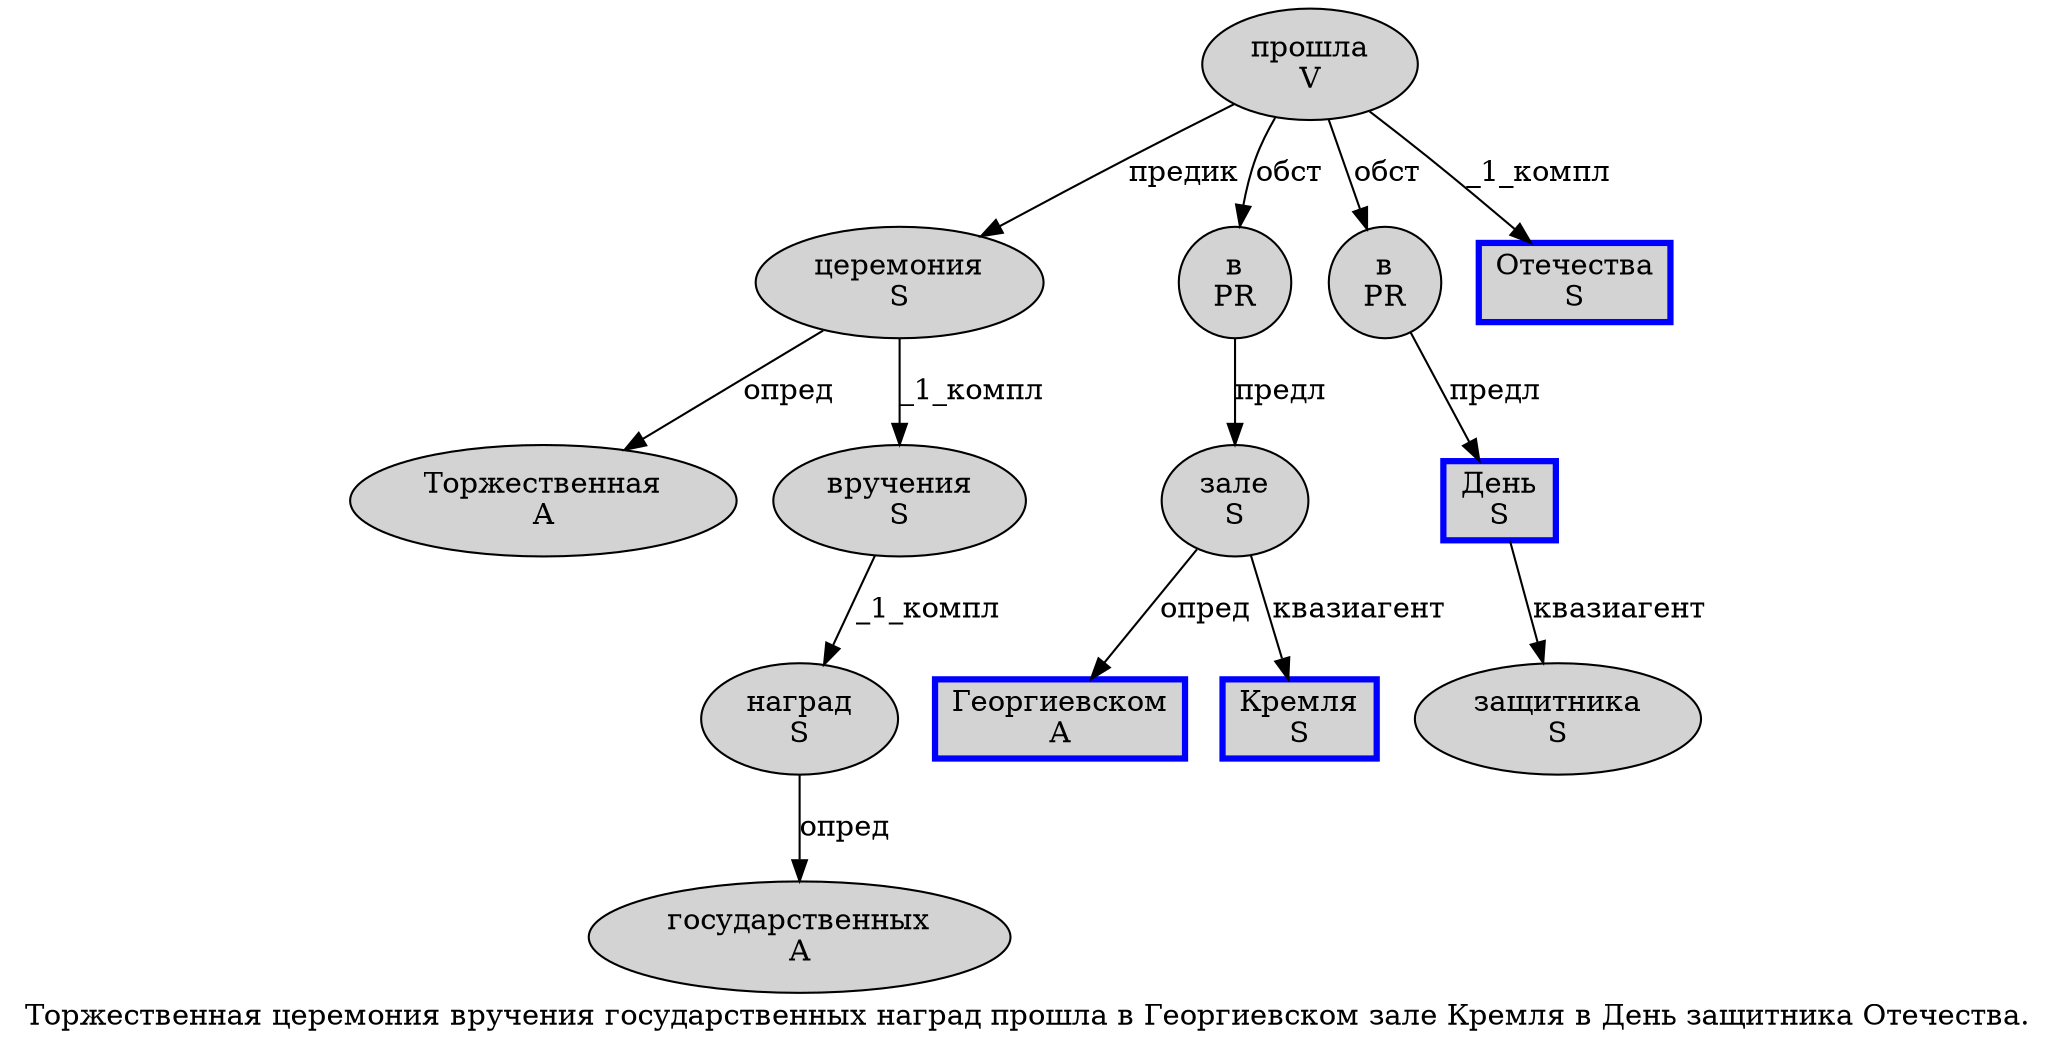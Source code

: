 digraph SENTENCE_52 {
	graph [label="Торжественная церемония вручения государственных наград прошла в Георгиевском зале Кремля в День защитника Отечества."]
	node [style=filled]
		0 [label="Торжественная
A" color="" fillcolor=lightgray penwidth=1 shape=ellipse]
		1 [label="церемония
S" color="" fillcolor=lightgray penwidth=1 shape=ellipse]
		2 [label="вручения
S" color="" fillcolor=lightgray penwidth=1 shape=ellipse]
		3 [label="государственных
A" color="" fillcolor=lightgray penwidth=1 shape=ellipse]
		4 [label="наград
S" color="" fillcolor=lightgray penwidth=1 shape=ellipse]
		5 [label="прошла
V" color="" fillcolor=lightgray penwidth=1 shape=ellipse]
		6 [label="в
PR" color="" fillcolor=lightgray penwidth=1 shape=ellipse]
		7 [label="Георгиевском
A" color=blue fillcolor=lightgray penwidth=3 shape=box]
		8 [label="зале
S" color="" fillcolor=lightgray penwidth=1 shape=ellipse]
		9 [label="Кремля
S" color=blue fillcolor=lightgray penwidth=3 shape=box]
		10 [label="в
PR" color="" fillcolor=lightgray penwidth=1 shape=ellipse]
		11 [label="День
S" color=blue fillcolor=lightgray penwidth=3 shape=box]
		12 [label="защитника
S" color="" fillcolor=lightgray penwidth=1 shape=ellipse]
		13 [label="Отечества
S" color=blue fillcolor=lightgray penwidth=3 shape=box]
			8 -> 7 [label="опред"]
			8 -> 9 [label="квазиагент"]
			11 -> 12 [label="квазиагент"]
			4 -> 3 [label="опред"]
			2 -> 4 [label="_1_компл"]
			5 -> 1 [label="предик"]
			5 -> 6 [label="обст"]
			5 -> 10 [label="обст"]
			5 -> 13 [label="_1_компл"]
			10 -> 11 [label="предл"]
			1 -> 0 [label="опред"]
			1 -> 2 [label="_1_компл"]
			6 -> 8 [label="предл"]
}